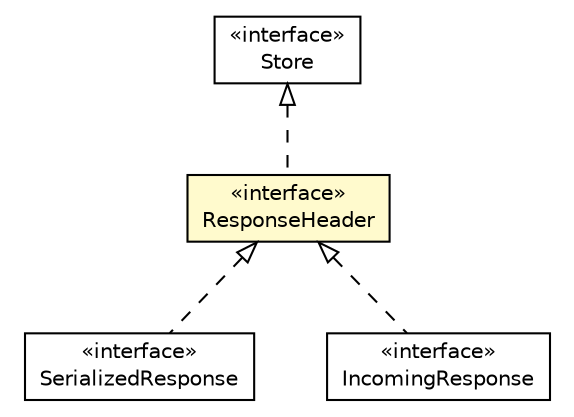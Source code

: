 #!/usr/local/bin/dot
#
# Class diagram 
# Generated by UMLGraph version R5_6-24-gf6e263 (http://www.umlgraph.org/)
#

digraph G {
	edge [fontname="Helvetica",fontsize=10,labelfontname="Helvetica",labelfontsize=10];
	node [fontname="Helvetica",fontsize=10,shape=plaintext];
	nodesep=0.25;
	ranksep=0.5;
	// io.reinert.requestor.core.Store
	c66327 [label=<<table title="io.reinert.requestor.core.Store" border="0" cellborder="1" cellspacing="0" cellpadding="2" port="p" href="./Store.html">
		<tr><td><table border="0" cellspacing="0" cellpadding="1">
<tr><td align="center" balign="center"> &#171;interface&#187; </td></tr>
<tr><td align="center" balign="center"> Store </td></tr>
		</table></td></tr>
		</table>>, URL="./Store.html", fontname="Helvetica", fontcolor="black", fontsize=10.0];
	// io.reinert.requestor.core.ResponseHeader
	c66349 [label=<<table title="io.reinert.requestor.core.ResponseHeader" border="0" cellborder="1" cellspacing="0" cellpadding="2" port="p" bgcolor="lemonChiffon" href="./ResponseHeader.html">
		<tr><td><table border="0" cellspacing="0" cellpadding="1">
<tr><td align="center" balign="center"> &#171;interface&#187; </td></tr>
<tr><td align="center" balign="center"> ResponseHeader </td></tr>
		</table></td></tr>
		</table>>, URL="./ResponseHeader.html", fontname="Helvetica", fontcolor="black", fontsize=10.0];
	// io.reinert.requestor.core.SerializedResponse
	c66372 [label=<<table title="io.reinert.requestor.core.SerializedResponse" border="0" cellborder="1" cellspacing="0" cellpadding="2" port="p" href="./SerializedResponse.html">
		<tr><td><table border="0" cellspacing="0" cellpadding="1">
<tr><td align="center" balign="center"> &#171;interface&#187; </td></tr>
<tr><td align="center" balign="center"> SerializedResponse </td></tr>
		</table></td></tr>
		</table>>, URL="./SerializedResponse.html", fontname="Helvetica", fontcolor="black", fontsize=10.0];
	// io.reinert.requestor.core.IncomingResponse
	c66409 [label=<<table title="io.reinert.requestor.core.IncomingResponse" border="0" cellborder="1" cellspacing="0" cellpadding="2" port="p" href="./IncomingResponse.html">
		<tr><td><table border="0" cellspacing="0" cellpadding="1">
<tr><td align="center" balign="center"> &#171;interface&#187; </td></tr>
<tr><td align="center" balign="center"> IncomingResponse </td></tr>
		</table></td></tr>
		</table>>, URL="./IncomingResponse.html", fontname="Helvetica", fontcolor="black", fontsize=10.0];
	//io.reinert.requestor.core.ResponseHeader implements io.reinert.requestor.core.Store
	c66327:p -> c66349:p [dir=back,arrowtail=empty,style=dashed];
	//io.reinert.requestor.core.SerializedResponse implements io.reinert.requestor.core.ResponseHeader
	c66349:p -> c66372:p [dir=back,arrowtail=empty,style=dashed];
	//io.reinert.requestor.core.IncomingResponse implements io.reinert.requestor.core.ResponseHeader
	c66349:p -> c66409:p [dir=back,arrowtail=empty,style=dashed];
}

